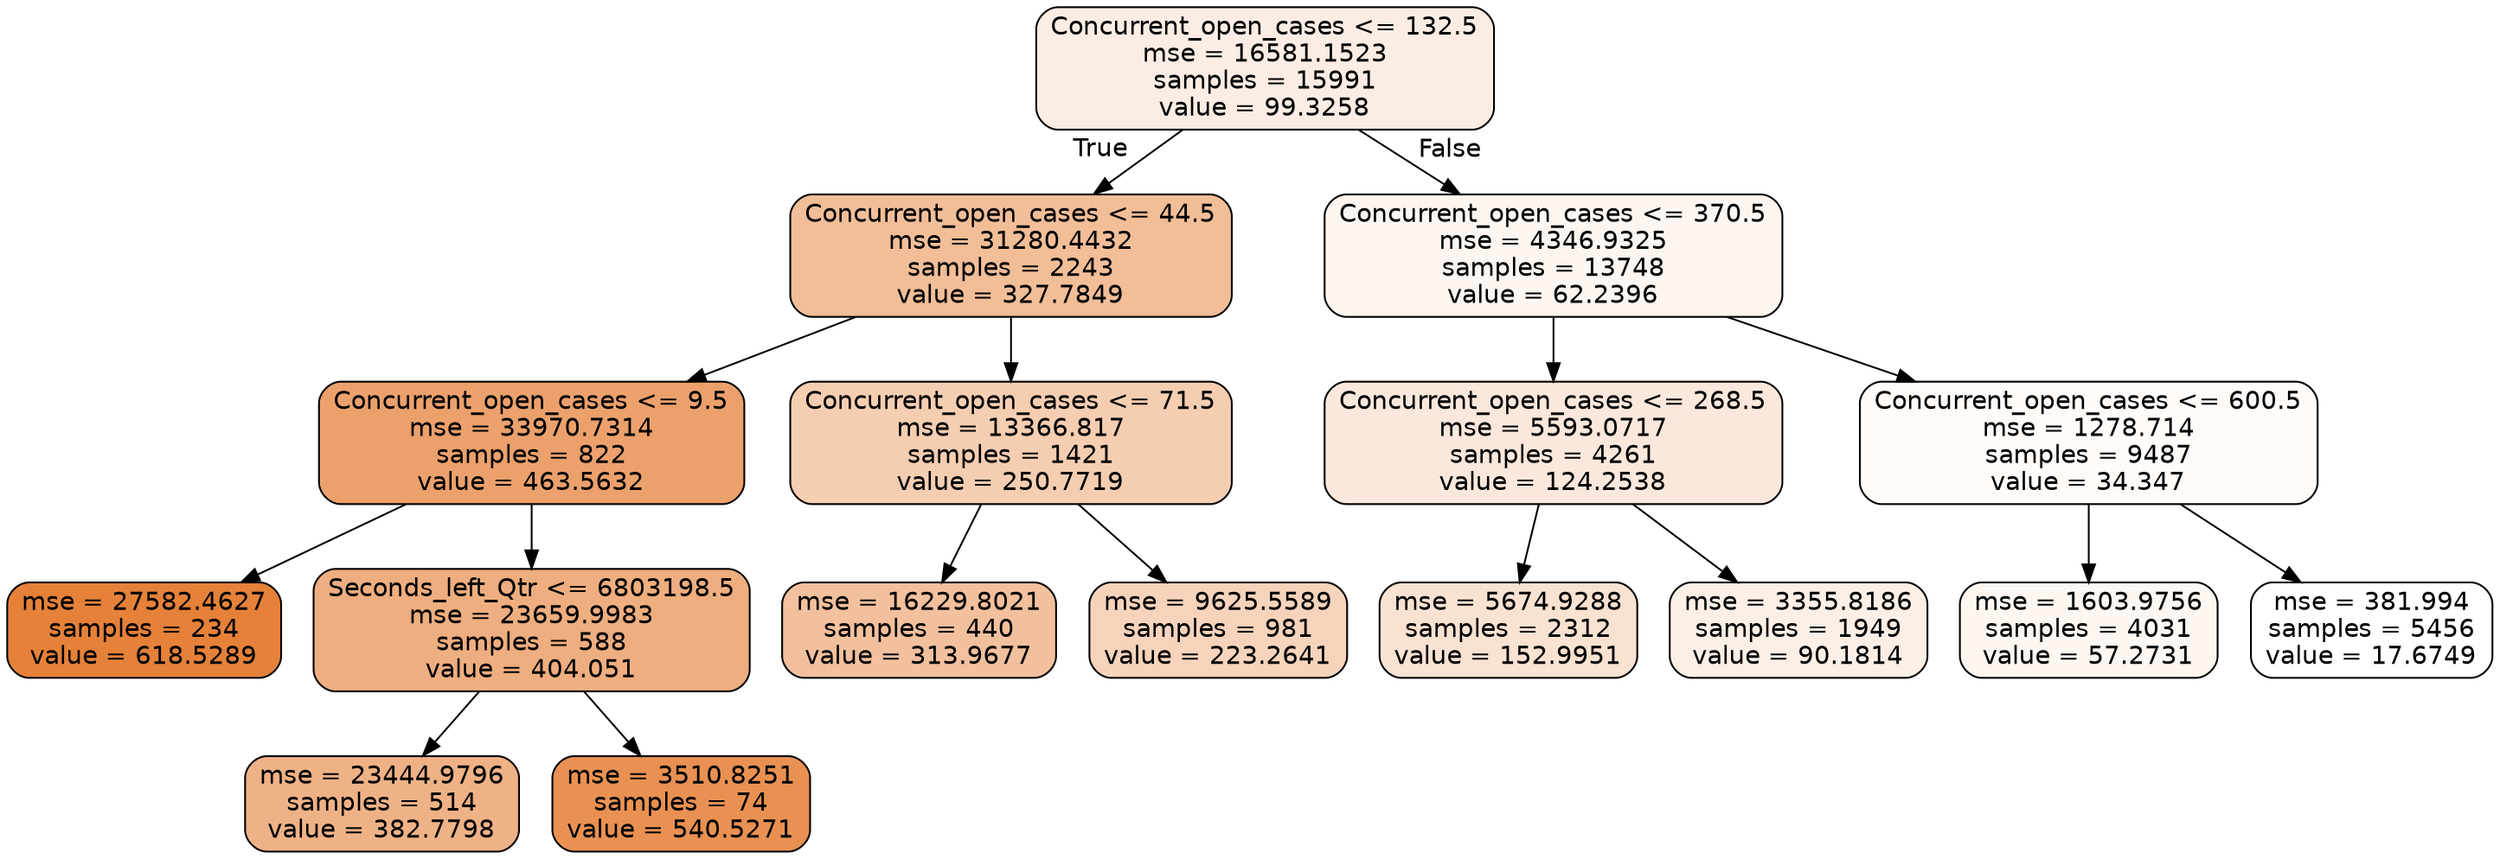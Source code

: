 digraph Tree {
node [shape=box, style="filled, rounded", color="black", fontname=helvetica] ;
edge [fontname=helvetica] ;
0 [label="Concurrent_open_cases <= 132.5\nmse = 16581.1523\nsamples = 15991\nvalue = 99.3258", fillcolor="#e5813923"] ;
1 [label="Concurrent_open_cases <= 44.5\nmse = 31280.4432\nsamples = 2243\nvalue = 327.7849", fillcolor="#e5813984"] ;
0 -> 1 [labeldistance=2.5, labelangle=45, headlabel="True"] ;
5 [label="Concurrent_open_cases <= 9.5\nmse = 33970.7314\nsamples = 822\nvalue = 463.5632", fillcolor="#e58139bd"] ;
1 -> 5 ;
7 [label="mse = 27582.4627\nsamples = 234\nvalue = 618.5289", fillcolor="#e58139ff"] ;
5 -> 7 ;
8 [label="Seconds_left_Qtr <= 6803198.5\nmse = 23659.9983\nsamples = 588\nvalue = 404.051", fillcolor="#e58139a4"] ;
5 -> 8 ;
15 [label="mse = 23444.9796\nsamples = 514\nvalue = 382.7798", fillcolor="#e581399b"] ;
8 -> 15 ;
16 [label="mse = 3510.8251\nsamples = 74\nvalue = 540.5271", fillcolor="#e58139de"] ;
8 -> 16 ;
6 [label="Concurrent_open_cases <= 71.5\nmse = 13366.817\nsamples = 1421\nvalue = 250.7719", fillcolor="#e5813963"] ;
1 -> 6 ;
13 [label="mse = 16229.8021\nsamples = 440\nvalue = 313.9677", fillcolor="#e581397e"] ;
6 -> 13 ;
14 [label="mse = 9625.5589\nsamples = 981\nvalue = 223.2641", fillcolor="#e5813957"] ;
6 -> 14 ;
2 [label="Concurrent_open_cases <= 370.5\nmse = 4346.9325\nsamples = 13748\nvalue = 62.2396", fillcolor="#e5813913"] ;
0 -> 2 [labeldistance=2.5, labelangle=-45, headlabel="False"] ;
3 [label="Concurrent_open_cases <= 268.5\nmse = 5593.0717\nsamples = 4261\nvalue = 124.2538", fillcolor="#e581392d"] ;
2 -> 3 ;
9 [label="mse = 5674.9288\nsamples = 2312\nvalue = 152.9951", fillcolor="#e5813939"] ;
3 -> 9 ;
10 [label="mse = 3355.8186\nsamples = 1949\nvalue = 90.1814", fillcolor="#e581391f"] ;
3 -> 10 ;
4 [label="Concurrent_open_cases <= 600.5\nmse = 1278.714\nsamples = 9487\nvalue = 34.347", fillcolor="#e5813907"] ;
2 -> 4 ;
11 [label="mse = 1603.9756\nsamples = 4031\nvalue = 57.2731", fillcolor="#e5813911"] ;
4 -> 11 ;
12 [label="mse = 381.994\nsamples = 5456\nvalue = 17.6749", fillcolor="#e5813900"] ;
4 -> 12 ;
}